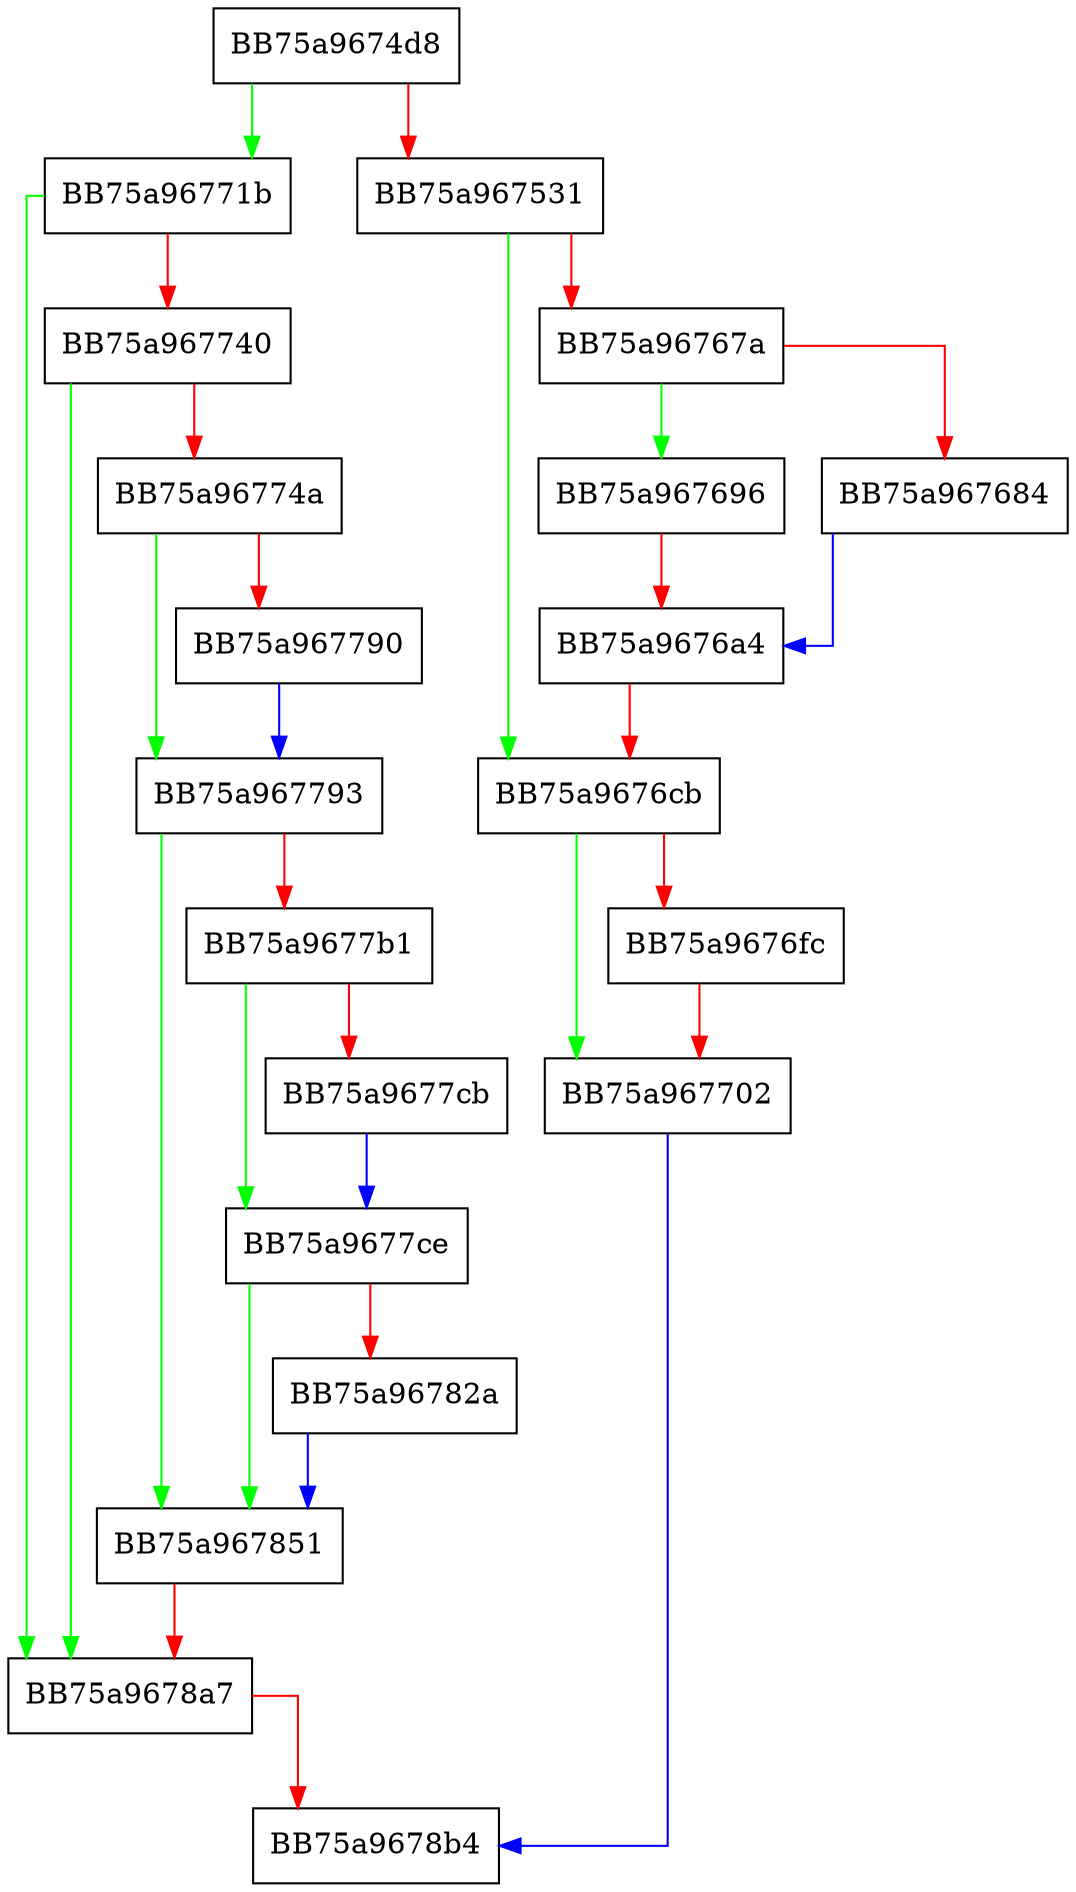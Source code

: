 digraph _get_dependencies {
  node [shape="box"];
  graph [splines=ortho];
  BB75a9674d8 -> BB75a96771b [color="green"];
  BB75a9674d8 -> BB75a967531 [color="red"];
  BB75a967531 -> BB75a9676cb [color="green"];
  BB75a967531 -> BB75a96767a [color="red"];
  BB75a96767a -> BB75a967696 [color="green"];
  BB75a96767a -> BB75a967684 [color="red"];
  BB75a967684 -> BB75a9676a4 [color="blue"];
  BB75a967696 -> BB75a9676a4 [color="red"];
  BB75a9676a4 -> BB75a9676cb [color="red"];
  BB75a9676cb -> BB75a967702 [color="green"];
  BB75a9676cb -> BB75a9676fc [color="red"];
  BB75a9676fc -> BB75a967702 [color="red"];
  BB75a967702 -> BB75a9678b4 [color="blue"];
  BB75a96771b -> BB75a9678a7 [color="green"];
  BB75a96771b -> BB75a967740 [color="red"];
  BB75a967740 -> BB75a9678a7 [color="green"];
  BB75a967740 -> BB75a96774a [color="red"];
  BB75a96774a -> BB75a967793 [color="green"];
  BB75a96774a -> BB75a967790 [color="red"];
  BB75a967790 -> BB75a967793 [color="blue"];
  BB75a967793 -> BB75a967851 [color="green"];
  BB75a967793 -> BB75a9677b1 [color="red"];
  BB75a9677b1 -> BB75a9677ce [color="green"];
  BB75a9677b1 -> BB75a9677cb [color="red"];
  BB75a9677cb -> BB75a9677ce [color="blue"];
  BB75a9677ce -> BB75a967851 [color="green"];
  BB75a9677ce -> BB75a96782a [color="red"];
  BB75a96782a -> BB75a967851 [color="blue"];
  BB75a967851 -> BB75a9678a7 [color="red"];
  BB75a9678a7 -> BB75a9678b4 [color="red"];
}